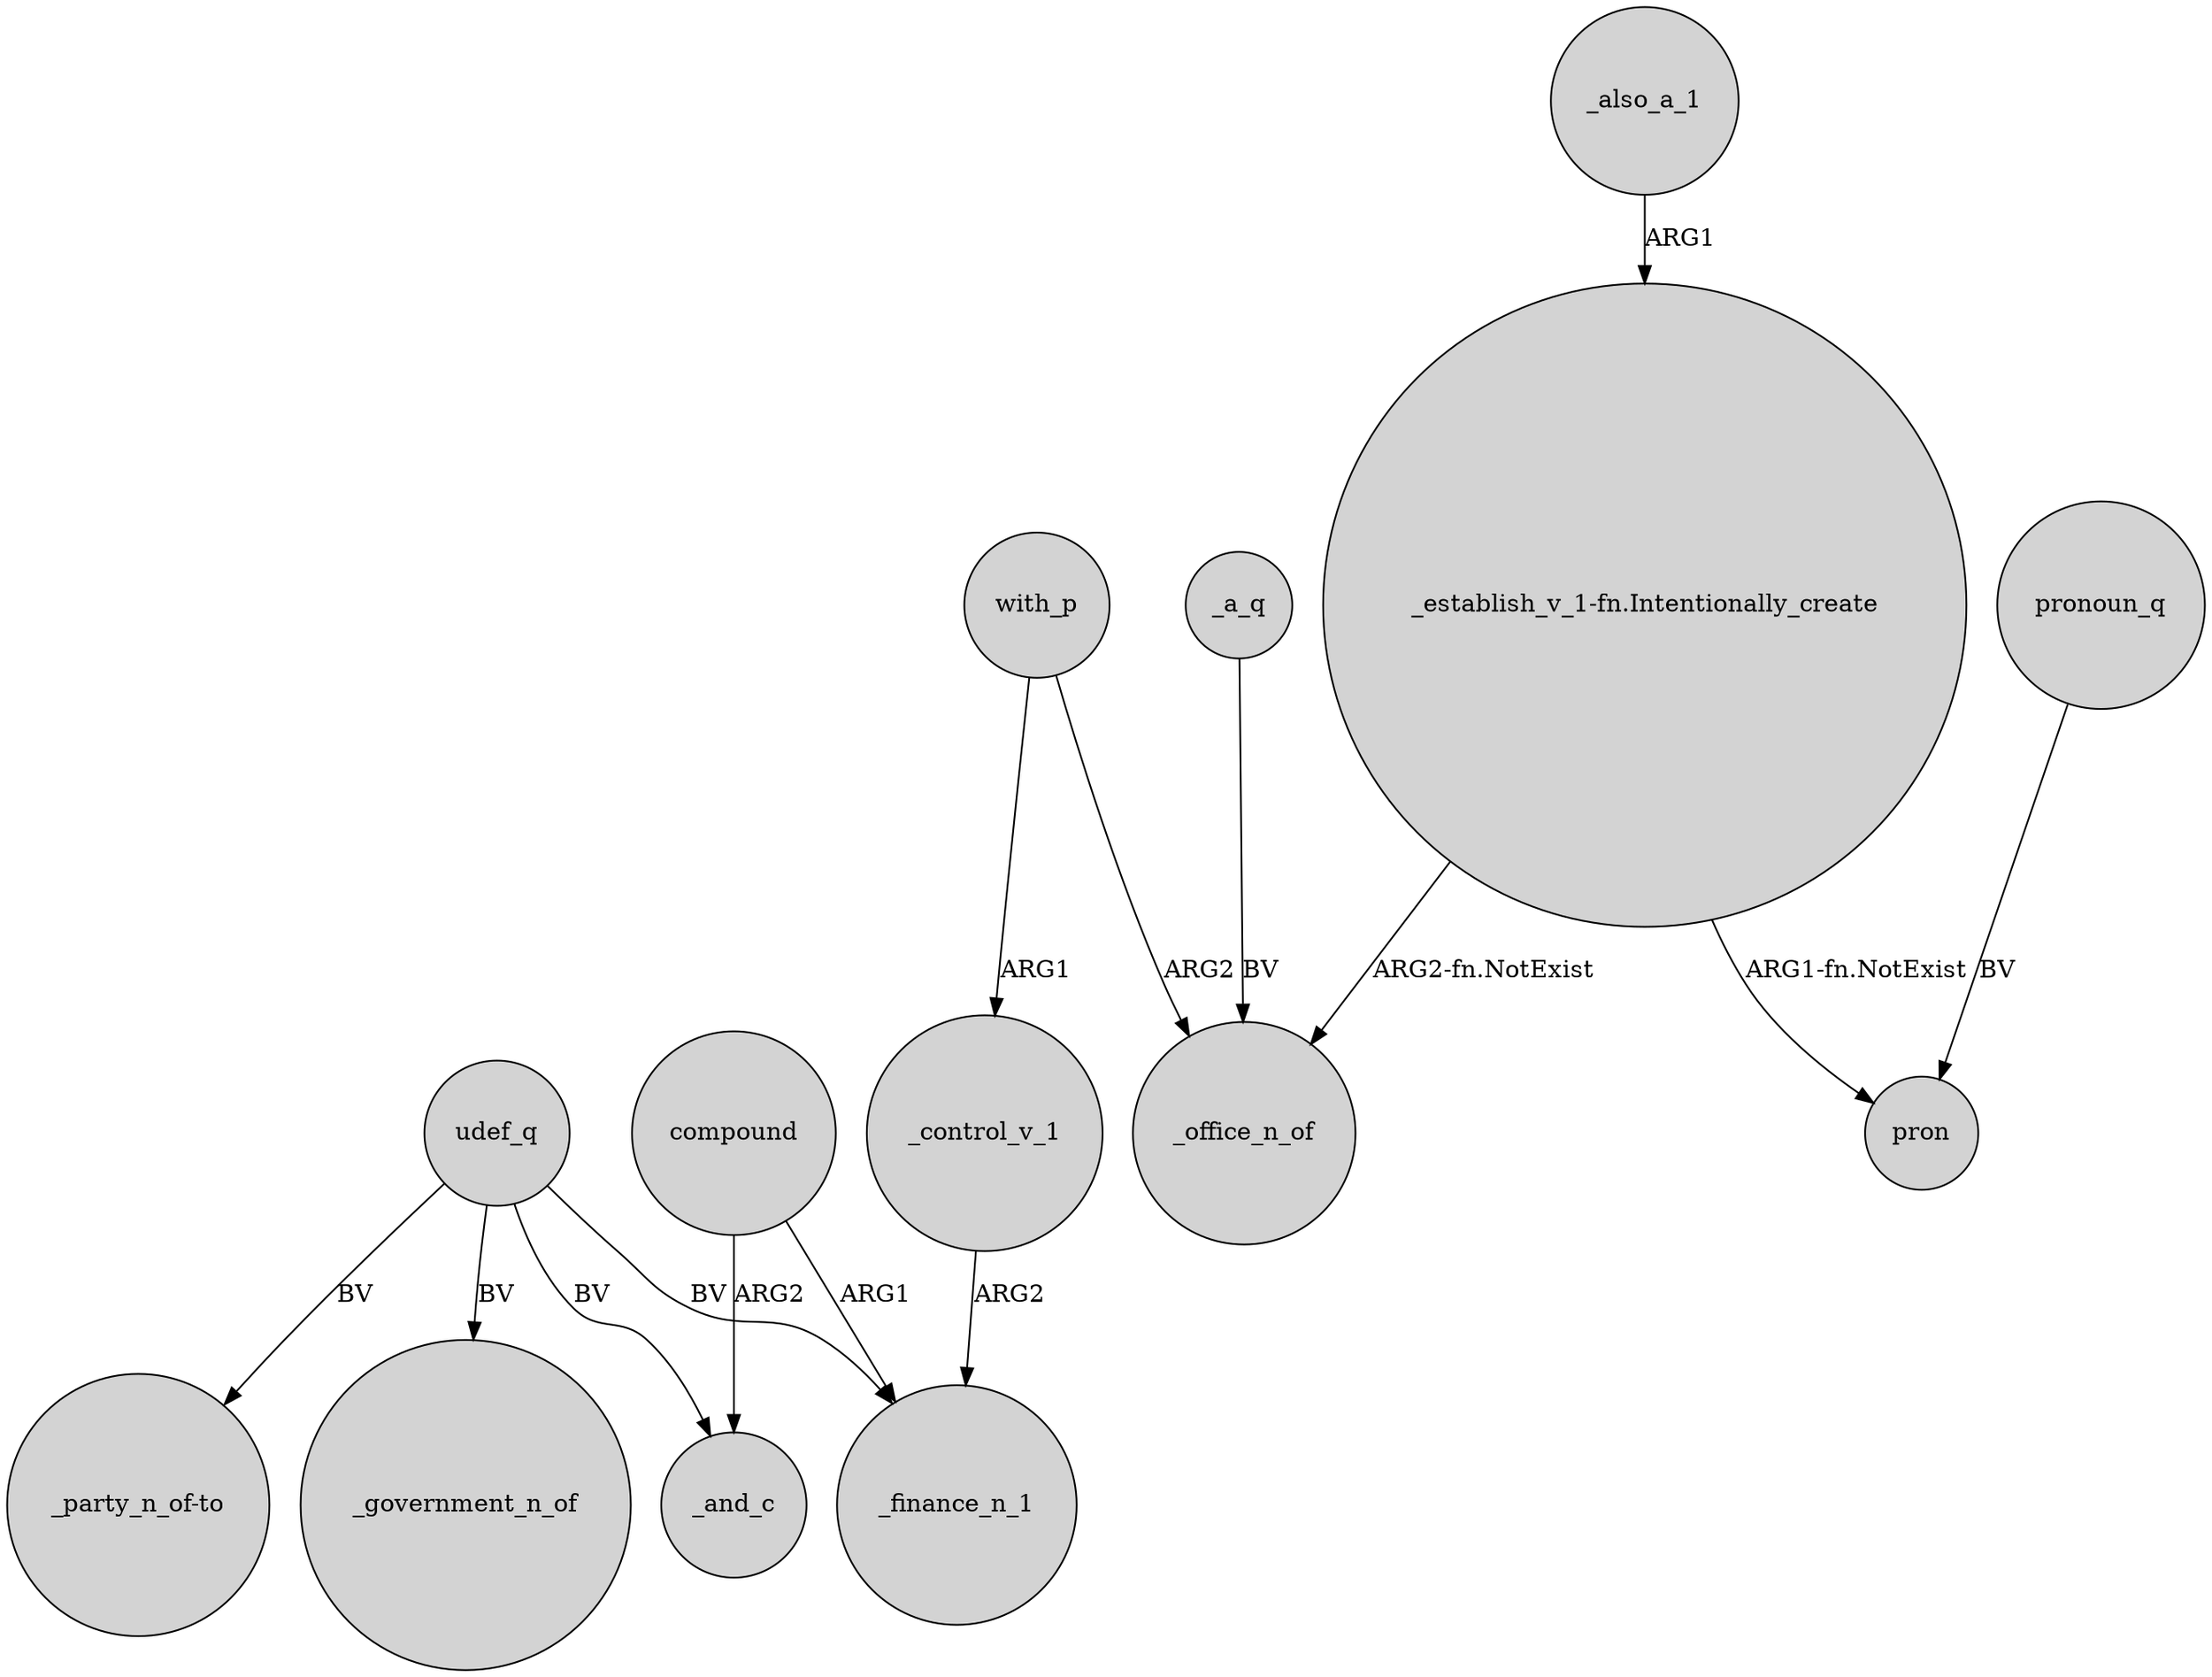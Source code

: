 digraph {
	node [shape=circle style=filled]
	udef_q -> "_party_n_of-to" [label=BV]
	compound -> _and_c [label=ARG2]
	_a_q -> _office_n_of [label=BV]
	with_p -> _control_v_1 [label=ARG1]
	with_p -> _office_n_of [label=ARG2]
	compound -> _finance_n_1 [label=ARG1]
	udef_q -> _finance_n_1 [label=BV]
	"_establish_v_1-fn.Intentionally_create" -> pron [label="ARG1-fn.NotExist"]
	_also_a_1 -> "_establish_v_1-fn.Intentionally_create" [label=ARG1]
	udef_q -> _and_c [label=BV]
	udef_q -> _government_n_of [label=BV]
	"_establish_v_1-fn.Intentionally_create" -> _office_n_of [label="ARG2-fn.NotExist"]
	_control_v_1 -> _finance_n_1 [label=ARG2]
	pronoun_q -> pron [label=BV]
}
